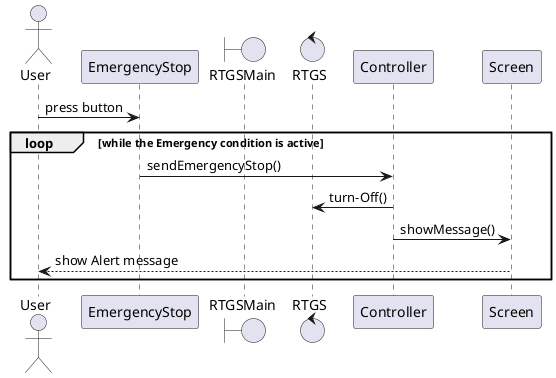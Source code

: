 @startuml
actor User as Foo1
Foo1 -> EmergencyStop: press button
boundary RTGSMain as Foo2
control RTGS as Foo3
loop while the Emergency condition is active
    EmergencyStop ->Controller: sendEmergencyStop()
    Controller ->Foo3: turn-Off()
    Controller -> Screen: showMessage()
    Screen -->Foo1:show Alert message
end 
@enduml